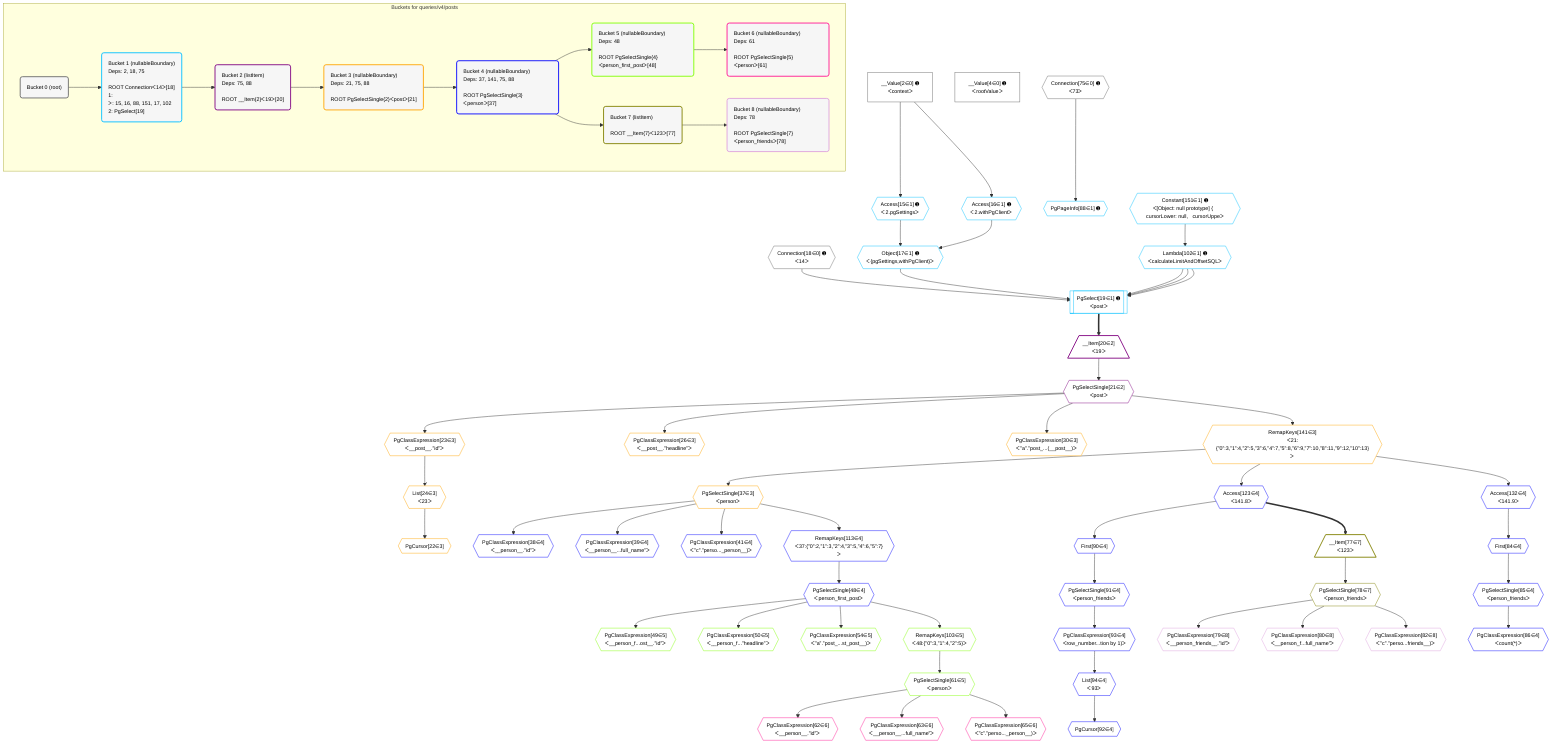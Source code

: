 %%{init: {'themeVariables': { 'fontSize': '12px'}}}%%
graph TD
    classDef path fill:#eee,stroke:#000,color:#000
    classDef plan fill:#fff,stroke-width:1px,color:#000
    classDef itemplan fill:#fff,stroke-width:2px,color:#000
    classDef unbatchedplan fill:#dff,stroke-width:1px,color:#000
    classDef sideeffectplan fill:#fcc,stroke-width:2px,color:#000
    classDef bucket fill:#f6f6f6,color:#000,stroke-width:2px,text-align:left


    %% plan dependencies
    __Value2["__Value[2∈0] ➊<br />ᐸcontextᐳ"]:::plan
    __Value4["__Value[4∈0] ➊<br />ᐸrootValueᐳ"]:::plan
    Connection18{{"Connection[18∈0] ➊<br />ᐸ14ᐳ"}}:::plan
    Connection75{{"Connection[75∈0] ➊<br />ᐸ73ᐳ"}}:::plan
    PgSelect19[["PgSelect[19∈1] ➊<br />ᐸpostᐳ"]]:::plan
    Object17{{"Object[17∈1] ➊<br />ᐸ{pgSettings,withPgClient}ᐳ"}}:::plan
    Lambda102{{"Lambda[102∈1] ➊<br />ᐸcalculateLimitAndOffsetSQLᐳ"}}:::plan
    Object17 & Connection18 & Lambda102 & Lambda102 & Lambda102 --> PgSelect19
    Access15{{"Access[15∈1] ➊<br />ᐸ2.pgSettingsᐳ"}}:::plan
    Access16{{"Access[16∈1] ➊<br />ᐸ2.withPgClientᐳ"}}:::plan
    Access15 & Access16 --> Object17
    __Value2 --> Access15
    __Value2 --> Access16
    PgPageInfo88{{"PgPageInfo[88∈1] ➊"}}:::plan
    Connection75 --> PgPageInfo88
    Constant151{{"Constant[151∈1] ➊<br />ᐸ[Object: null prototype] {   cursorLower: null,   cursorUppeᐳ"}}:::plan
    Constant151 --> Lambda102
    __Item20[/"__Item[20∈2]<br />ᐸ19ᐳ"\]:::itemplan
    PgSelect19 ==> __Item20
    PgSelectSingle21{{"PgSelectSingle[21∈2]<br />ᐸpostᐳ"}}:::plan
    __Item20 --> PgSelectSingle21
    PgCursor22{{"PgCursor[22∈3]"}}:::plan
    List24{{"List[24∈3]<br />ᐸ23ᐳ"}}:::plan
    List24 --> PgCursor22
    PgClassExpression23{{"PgClassExpression[23∈3]<br />ᐸ__post__.”id”ᐳ"}}:::plan
    PgSelectSingle21 --> PgClassExpression23
    PgClassExpression23 --> List24
    PgClassExpression26{{"PgClassExpression[26∈3]<br />ᐸ__post__.”headline”ᐳ"}}:::plan
    PgSelectSingle21 --> PgClassExpression26
    PgClassExpression30{{"PgClassExpression[30∈3]<br />ᐸ”a”.”post_...(__post__)ᐳ"}}:::plan
    PgSelectSingle21 --> PgClassExpression30
    PgSelectSingle37{{"PgSelectSingle[37∈3]<br />ᐸpersonᐳ"}}:::plan
    RemapKeys141{{"RemapKeys[141∈3]<br />ᐸ21:{”0”:3,”1”:4,”2”:5,”3”:6,”4”:7,”5”:8,”6”:9,”7”:10,”8”:11,”9”:12,”10”:13}ᐳ"}}:::plan
    RemapKeys141 --> PgSelectSingle37
    PgSelectSingle21 --> RemapKeys141
    PgClassExpression38{{"PgClassExpression[38∈4]<br />ᐸ__person__.”id”ᐳ"}}:::plan
    PgSelectSingle37 --> PgClassExpression38
    PgClassExpression39{{"PgClassExpression[39∈4]<br />ᐸ__person__...full_name”ᐳ"}}:::plan
    PgSelectSingle37 --> PgClassExpression39
    PgClassExpression41{{"PgClassExpression[41∈4]<br />ᐸ”c”.”perso..._person__)ᐳ"}}:::plan
    PgSelectSingle37 --> PgClassExpression41
    PgSelectSingle48{{"PgSelectSingle[48∈4]<br />ᐸperson_first_postᐳ"}}:::plan
    RemapKeys113{{"RemapKeys[113∈4]<br />ᐸ37:{”0”:2,”1”:3,”2”:4,”3”:5,”4”:6,”5”:7}ᐳ"}}:::plan
    RemapKeys113 --> PgSelectSingle48
    First84{{"First[84∈4]"}}:::plan
    Access132{{"Access[132∈4]<br />ᐸ141.9ᐳ"}}:::plan
    Access132 --> First84
    PgSelectSingle85{{"PgSelectSingle[85∈4]<br />ᐸperson_friendsᐳ"}}:::plan
    First84 --> PgSelectSingle85
    PgClassExpression86{{"PgClassExpression[86∈4]<br />ᐸcount(*)ᐳ"}}:::plan
    PgSelectSingle85 --> PgClassExpression86
    First90{{"First[90∈4]"}}:::plan
    Access123{{"Access[123∈4]<br />ᐸ141.8ᐳ"}}:::plan
    Access123 --> First90
    PgSelectSingle91{{"PgSelectSingle[91∈4]<br />ᐸperson_friendsᐳ"}}:::plan
    First90 --> PgSelectSingle91
    PgCursor92{{"PgCursor[92∈4]"}}:::plan
    List94{{"List[94∈4]<br />ᐸ93ᐳ"}}:::plan
    List94 --> PgCursor92
    PgClassExpression93{{"PgClassExpression[93∈4]<br />ᐸrow_number...tion by 1)ᐳ"}}:::plan
    PgSelectSingle91 --> PgClassExpression93
    PgClassExpression93 --> List94
    PgSelectSingle37 --> RemapKeys113
    RemapKeys141 --> Access123
    RemapKeys141 --> Access132
    PgClassExpression49{{"PgClassExpression[49∈5]<br />ᐸ__person_f...ost__.”id”ᐳ"}}:::plan
    PgSelectSingle48 --> PgClassExpression49
    PgClassExpression50{{"PgClassExpression[50∈5]<br />ᐸ__person_f...”headline”ᐳ"}}:::plan
    PgSelectSingle48 --> PgClassExpression50
    PgClassExpression54{{"PgClassExpression[54∈5]<br />ᐸ”a”.”post_...st_post__)ᐳ"}}:::plan
    PgSelectSingle48 --> PgClassExpression54
    PgSelectSingle61{{"PgSelectSingle[61∈5]<br />ᐸpersonᐳ"}}:::plan
    RemapKeys103{{"RemapKeys[103∈5]<br />ᐸ48:{”0”:3,”1”:4,”2”:5}ᐳ"}}:::plan
    RemapKeys103 --> PgSelectSingle61
    PgSelectSingle48 --> RemapKeys103
    PgClassExpression62{{"PgClassExpression[62∈6]<br />ᐸ__person__.”id”ᐳ"}}:::plan
    PgSelectSingle61 --> PgClassExpression62
    PgClassExpression63{{"PgClassExpression[63∈6]<br />ᐸ__person__...full_name”ᐳ"}}:::plan
    PgSelectSingle61 --> PgClassExpression63
    PgClassExpression65{{"PgClassExpression[65∈6]<br />ᐸ”c”.”perso..._person__)ᐳ"}}:::plan
    PgSelectSingle61 --> PgClassExpression65
    __Item77[/"__Item[77∈7]<br />ᐸ123ᐳ"\]:::itemplan
    Access123 ==> __Item77
    PgSelectSingle78{{"PgSelectSingle[78∈7]<br />ᐸperson_friendsᐳ"}}:::plan
    __Item77 --> PgSelectSingle78
    PgClassExpression79{{"PgClassExpression[79∈8]<br />ᐸ__person_friends__.”id”ᐳ"}}:::plan
    PgSelectSingle78 --> PgClassExpression79
    PgClassExpression80{{"PgClassExpression[80∈8]<br />ᐸ__person_f...full_name”ᐳ"}}:::plan
    PgSelectSingle78 --> PgClassExpression80
    PgClassExpression82{{"PgClassExpression[82∈8]<br />ᐸ”c”.”perso...friends__)ᐳ"}}:::plan
    PgSelectSingle78 --> PgClassExpression82

    %% define steps

    subgraph "Buckets for queries/v4/posts"
    Bucket0("Bucket 0 (root)"):::bucket
    classDef bucket0 stroke:#696969
    class Bucket0,__Value2,__Value4,Connection18,Connection75 bucket0
    Bucket1("Bucket 1 (nullableBoundary)<br />Deps: 2, 18, 75<br /><br />ROOT Connectionᐸ14ᐳ[18]<br />1: <br />ᐳ: 15, 16, 88, 151, 17, 102<br />2: PgSelect[19]"):::bucket
    classDef bucket1 stroke:#00bfff
    class Bucket1,Access15,Access16,Object17,PgSelect19,PgPageInfo88,Lambda102,Constant151 bucket1
    Bucket2("Bucket 2 (listItem)<br />Deps: 75, 88<br /><br />ROOT __Item{2}ᐸ19ᐳ[20]"):::bucket
    classDef bucket2 stroke:#7f007f
    class Bucket2,__Item20,PgSelectSingle21 bucket2
    Bucket3("Bucket 3 (nullableBoundary)<br />Deps: 21, 75, 88<br /><br />ROOT PgSelectSingle{2}ᐸpostᐳ[21]"):::bucket
    classDef bucket3 stroke:#ffa500
    class Bucket3,PgCursor22,PgClassExpression23,List24,PgClassExpression26,PgClassExpression30,PgSelectSingle37,RemapKeys141 bucket3
    Bucket4("Bucket 4 (nullableBoundary)<br />Deps: 37, 141, 75, 88<br /><br />ROOT PgSelectSingle{3}ᐸpersonᐳ[37]"):::bucket
    classDef bucket4 stroke:#0000ff
    class Bucket4,PgClassExpression38,PgClassExpression39,PgClassExpression41,PgSelectSingle48,First84,PgSelectSingle85,PgClassExpression86,First90,PgSelectSingle91,PgCursor92,PgClassExpression93,List94,RemapKeys113,Access123,Access132 bucket4
    Bucket5("Bucket 5 (nullableBoundary)<br />Deps: 48<br /><br />ROOT PgSelectSingle{4}ᐸperson_first_postᐳ[48]"):::bucket
    classDef bucket5 stroke:#7fff00
    class Bucket5,PgClassExpression49,PgClassExpression50,PgClassExpression54,PgSelectSingle61,RemapKeys103 bucket5
    Bucket6("Bucket 6 (nullableBoundary)<br />Deps: 61<br /><br />ROOT PgSelectSingle{5}ᐸpersonᐳ[61]"):::bucket
    classDef bucket6 stroke:#ff1493
    class Bucket6,PgClassExpression62,PgClassExpression63,PgClassExpression65 bucket6
    Bucket7("Bucket 7 (listItem)<br /><br />ROOT __Item{7}ᐸ123ᐳ[77]"):::bucket
    classDef bucket7 stroke:#808000
    class Bucket7,__Item77,PgSelectSingle78 bucket7
    Bucket8("Bucket 8 (nullableBoundary)<br />Deps: 78<br /><br />ROOT PgSelectSingle{7}ᐸperson_friendsᐳ[78]"):::bucket
    classDef bucket8 stroke:#dda0dd
    class Bucket8,PgClassExpression79,PgClassExpression80,PgClassExpression82 bucket8
    Bucket0 --> Bucket1
    Bucket1 --> Bucket2
    Bucket2 --> Bucket3
    Bucket3 --> Bucket4
    Bucket4 --> Bucket5 & Bucket7
    Bucket5 --> Bucket6
    Bucket7 --> Bucket8
    end